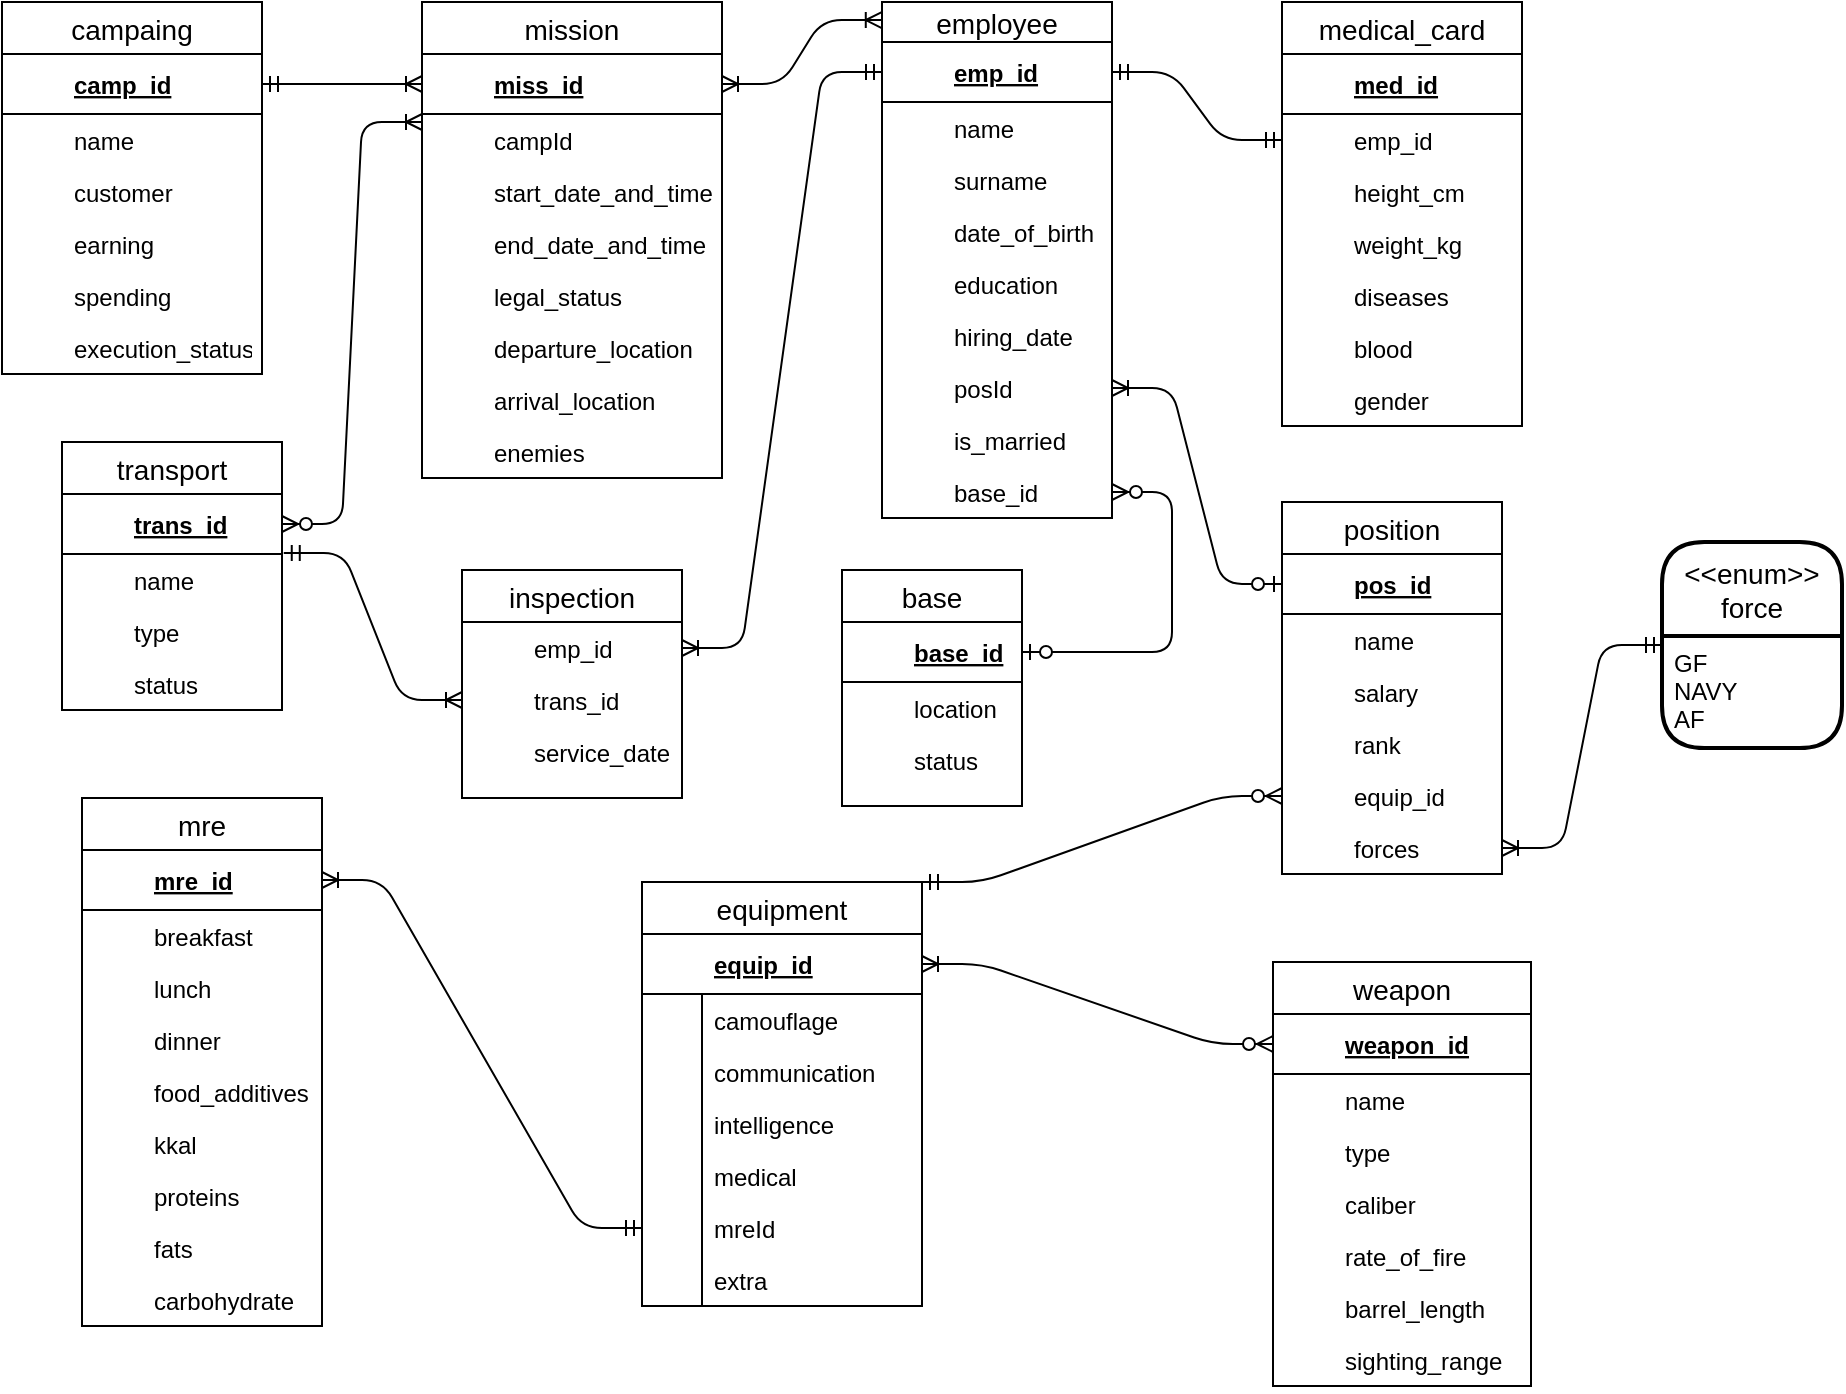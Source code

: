 <mxfile version="13.6.5">
    <diagram id="6hGFLwfOUW9BJ-s0fimq" name="main">
        <mxGraphModel dx="992" dy="577" grid="1" gridSize="10" guides="1" tooltips="1" connect="1" arrows="1" fold="1" page="1" pageScale="1" pageWidth="1169" pageHeight="827" math="0" shadow="0">
            <root>
                <mxCell id="0"/>
                <mxCell id="1" parent="0"/>
                <mxCell id="208" value="" style="edgeStyle=entityRelationEdgeStyle;fontSize=12;html=1;endArrow=ERmandOne;startArrow=ERmandOne;" parent="1" source="3" target="373" edge="1">
                    <mxGeometry width="100" height="100" relative="1" as="geometry">
                        <mxPoint x="800" y="-176" as="sourcePoint"/>
                        <mxPoint x="900" y="-276" as="targetPoint"/>
                    </mxGeometry>
                </mxCell>
                <mxCell id="317" value="" style="edgeStyle=entityRelationEdgeStyle;fontSize=12;html=1;endArrow=ERzeroToMany;startArrow=ERzeroToOne;" parent="1" source="138" target="31" edge="1">
                    <mxGeometry width="100" height="100" relative="1" as="geometry">
                        <mxPoint x="820" y="416" as="sourcePoint"/>
                        <mxPoint x="920" y="316" as="targetPoint"/>
                    </mxGeometry>
                </mxCell>
                <mxCell id="318" value="" style="edgeStyle=entityRelationEdgeStyle;fontSize=12;html=1;endArrow=ERoneToMany;startArrow=ERzeroToOne;" parent="1" source="196" target="25" edge="1">
                    <mxGeometry width="100" height="100" relative="1" as="geometry">
                        <mxPoint x="1000" y="350" as="sourcePoint"/>
                        <mxPoint x="1100" y="250" as="targetPoint"/>
                    </mxGeometry>
                </mxCell>
                <mxCell id="324" value="" style="edgeStyle=entityRelationEdgeStyle;fontSize=12;html=1;endArrow=ERoneToMany;startArrow=ERmandOne;" parent="1" source="396" target="81" edge="1">
                    <mxGeometry width="100" height="100" relative="1" as="geometry">
                        <mxPoint x="640" y="460" as="sourcePoint"/>
                        <mxPoint x="730" y="300" as="targetPoint"/>
                    </mxGeometry>
                </mxCell>
                <mxCell id="342" value="" style="edgeStyle=entityRelationEdgeStyle;fontSize=12;html=1;endArrow=ERoneToMany;startArrow=ERmandOne;" parent="1" source="338" target="328" edge="1">
                    <mxGeometry width="100" height="100" relative="1" as="geometry">
                        <mxPoint x="1240" y="620" as="sourcePoint"/>
                        <mxPoint x="1340" y="520" as="targetPoint"/>
                    </mxGeometry>
                </mxCell>
                <mxCell id="351" value="" style="edgeStyle=entityRelationEdgeStyle;fontSize=12;html=1;endArrow=ERoneToMany;startArrow=ERmandOne;" parent="1" source="41" target="149" edge="1">
                    <mxGeometry width="100" height="100" relative="1" as="geometry">
                        <mxPoint x="10" y="197" as="sourcePoint"/>
                        <mxPoint x="20" y="39" as="targetPoint"/>
                    </mxGeometry>
                </mxCell>
                <mxCell id="360" value="" style="edgeStyle=entityRelationEdgeStyle;fontSize=12;html=1;endArrow=ERzeroToMany;startArrow=ERmandOne;exitX=1;exitY=0;exitDx=0;exitDy=0;" parent="1" source="61" target="206" edge="1">
                    <mxGeometry width="100" height="100" relative="1" as="geometry">
                        <mxPoint x="720" y="450" as="sourcePoint"/>
                        <mxPoint x="820" y="350" as="targetPoint"/>
                    </mxGeometry>
                </mxCell>
                <mxCell id="394" value="" style="edgeStyle=entityRelationEdgeStyle;fontSize=12;html=1;endArrow=ERoneToMany;startArrow=ERmandOne;exitX=1.008;exitY=0.984;exitDx=0;exitDy=0;exitPerimeter=0;" parent="1" source="102" target="388" edge="1">
                    <mxGeometry width="100" height="100" relative="1" as="geometry">
                        <mxPoint x="380" y="289" as="sourcePoint"/>
                        <mxPoint x="-200" y="570" as="targetPoint"/>
                    </mxGeometry>
                </mxCell>
                <mxCell id="395" value="" style="edgeStyle=entityRelationEdgeStyle;fontSize=12;html=1;endArrow=ERoneToMany;startArrow=ERmandOne;" parent="1" source="3" target="386" edge="1">
                    <mxGeometry width="100" height="100" relative="1" as="geometry">
                        <mxPoint x="650" y="50" as="sourcePoint"/>
                        <mxPoint x="620" y="310" as="targetPoint"/>
                    </mxGeometry>
                </mxCell>
                <mxCell id="167" value="medical_card" style="swimlane;fontStyle=0;childLayout=stackLayout;horizontal=1;startSize=26;horizontalStack=0;resizeParent=1;resizeParentMax=0;resizeLast=0;collapsible=1;marginBottom=0;align=center;fontSize=14;" parent="1" vertex="1">
                    <mxGeometry x="880" width="120" height="212" as="geometry"/>
                </mxCell>
                <mxCell id="168" value="med_id" style="shape=partialRectangle;top=0;left=0;right=0;bottom=1;align=left;verticalAlign=middle;fillColor=none;spacingLeft=34;spacingRight=4;overflow=hidden;rotatable=0;points=[[0,0.5],[1,0.5]];portConstraint=eastwest;dropTarget=0;fontStyle=5;fontSize=12;" parent="167" vertex="1">
                    <mxGeometry y="26" width="120" height="30" as="geometry"/>
                </mxCell>
                <mxCell id="373" value="emp_id" style="shape=partialRectangle;top=0;left=0;right=0;bottom=0;align=left;verticalAlign=top;fillColor=none;spacingLeft=34;spacingRight=4;overflow=hidden;rotatable=0;points=[[0,0.5],[1,0.5]];portConstraint=eastwest;dropTarget=0;fontSize=12;" parent="167" vertex="1">
                    <mxGeometry y="56" width="120" height="26" as="geometry"/>
                </mxCell>
                <mxCell id="170" value="height_cm" style="shape=partialRectangle;top=0;left=0;right=0;bottom=0;align=left;verticalAlign=top;fillColor=none;spacingLeft=34;spacingRight=4;overflow=hidden;rotatable=0;points=[[0,0.5],[1,0.5]];portConstraint=eastwest;dropTarget=0;fontSize=12;" parent="167" vertex="1">
                    <mxGeometry y="82" width="120" height="26" as="geometry"/>
                </mxCell>
                <mxCell id="172" value="weight_kg" style="shape=partialRectangle;top=0;left=0;right=0;bottom=0;align=left;verticalAlign=top;fillColor=none;spacingLeft=34;spacingRight=4;overflow=hidden;rotatable=0;points=[[0,0.5],[1,0.5]];portConstraint=eastwest;dropTarget=0;fontSize=12;" parent="167" vertex="1">
                    <mxGeometry y="108" width="120" height="26" as="geometry"/>
                </mxCell>
                <mxCell id="174" value="diseases" style="shape=partialRectangle;top=0;left=0;right=0;bottom=0;align=left;verticalAlign=top;fillColor=none;spacingLeft=34;spacingRight=4;overflow=hidden;rotatable=0;points=[[0,0.5],[1,0.5]];portConstraint=eastwest;dropTarget=0;fontSize=12;" parent="167" vertex="1">
                    <mxGeometry y="134" width="120" height="26" as="geometry"/>
                </mxCell>
                <mxCell id="189" value="blood" style="shape=partialRectangle;top=0;left=0;right=0;bottom=0;align=left;verticalAlign=top;fillColor=none;spacingLeft=34;spacingRight=4;overflow=hidden;rotatable=0;points=[[0,0.5],[1,0.5]];portConstraint=eastwest;dropTarget=0;fontSize=12;" parent="167" vertex="1">
                    <mxGeometry y="160" width="120" height="26" as="geometry"/>
                </mxCell>
                <mxCell id="293" value="gender" style="shape=partialRectangle;top=0;left=0;right=0;bottom=0;align=left;verticalAlign=top;fillColor=none;spacingLeft=34;spacingRight=4;overflow=hidden;rotatable=0;points=[[0,0.5],[1,0.5]];portConstraint=eastwest;dropTarget=0;fontSize=12;" parent="167" vertex="1">
                    <mxGeometry y="186" width="120" height="26" as="geometry"/>
                </mxCell>
                <mxCell id="2" value="employee" style="swimlane;fontStyle=0;childLayout=stackLayout;horizontal=1;startSize=20;horizontalStack=0;resizeParent=1;resizeParentMax=0;resizeLast=0;collapsible=1;marginBottom=0;align=center;fontSize=14;" parent="1" vertex="1">
                    <mxGeometry x="680" width="115" height="258" as="geometry">
                        <mxRectangle x="40" y="40" width="90" height="26" as="alternateBounds"/>
                    </mxGeometry>
                </mxCell>
                <mxCell id="3" value="emp_id" style="shape=partialRectangle;top=0;left=0;right=0;bottom=1;align=left;verticalAlign=middle;fillColor=none;spacingLeft=34;spacingRight=4;overflow=hidden;rotatable=0;points=[[0,0.5],[1,0.5]];portConstraint=eastwest;dropTarget=0;fontStyle=5;fontSize=12;" parent="2" vertex="1">
                    <mxGeometry y="20" width="115" height="30" as="geometry"/>
                </mxCell>
                <mxCell id="5" value="name" style="shape=partialRectangle;top=0;left=0;right=0;bottom=0;align=left;verticalAlign=top;fillColor=none;spacingLeft=34;spacingRight=4;overflow=hidden;rotatable=0;points=[[0,0.5],[1,0.5]];portConstraint=eastwest;dropTarget=0;fontSize=12;" parent="2" vertex="1">
                    <mxGeometry y="50" width="115" height="26" as="geometry"/>
                </mxCell>
                <mxCell id="7" value="surname" style="shape=partialRectangle;top=0;left=0;right=0;bottom=0;align=left;verticalAlign=top;fillColor=none;spacingLeft=34;spacingRight=4;overflow=hidden;rotatable=0;points=[[0,0.5],[1,0.5]];portConstraint=eastwest;dropTarget=0;fontSize=12;" parent="2" vertex="1">
                    <mxGeometry y="76" width="115" height="26" as="geometry"/>
                </mxCell>
                <mxCell id="9" value="date_of_birth" style="shape=partialRectangle;top=0;left=0;right=0;bottom=0;align=left;verticalAlign=top;fillColor=none;spacingLeft=34;spacingRight=4;overflow=hidden;rotatable=0;points=[[0,0.5],[1,0.5]];portConstraint=eastwest;dropTarget=0;fontSize=12;" parent="2" vertex="1">
                    <mxGeometry y="102" width="115" height="26" as="geometry"/>
                </mxCell>
                <mxCell id="21" value="education" style="shape=partialRectangle;top=0;left=0;right=0;bottom=0;align=left;verticalAlign=top;fillColor=none;spacingLeft=34;spacingRight=4;overflow=hidden;rotatable=0;points=[[0,0.5],[1,0.5]];portConstraint=eastwest;dropTarget=0;fontSize=12;" parent="2" vertex="1">
                    <mxGeometry y="128" width="115" height="26" as="geometry"/>
                </mxCell>
                <mxCell id="23" value="hiring_date" style="shape=partialRectangle;top=0;left=0;right=0;bottom=0;align=left;verticalAlign=top;fillColor=none;spacingLeft=34;spacingRight=4;overflow=hidden;rotatable=0;points=[[0,0.5],[1,0.5]];portConstraint=eastwest;dropTarget=0;fontSize=12;" parent="2" vertex="1">
                    <mxGeometry y="154" width="115" height="26" as="geometry"/>
                </mxCell>
                <mxCell id="25" value="posId" style="shape=partialRectangle;top=0;left=0;right=0;bottom=0;align=left;verticalAlign=top;fillColor=none;spacingLeft=34;spacingRight=4;overflow=hidden;rotatable=0;points=[[0,0.5],[1,0.5]];portConstraint=eastwest;dropTarget=0;fontSize=12;" parent="2" vertex="1">
                    <mxGeometry y="180" width="115" height="26" as="geometry"/>
                </mxCell>
                <mxCell id="29" value="is_married" style="shape=partialRectangle;top=0;left=0;right=0;bottom=0;align=left;verticalAlign=top;fillColor=none;spacingLeft=34;spacingRight=4;overflow=hidden;rotatable=0;points=[[0,0.5],[1,0.5]];portConstraint=eastwest;dropTarget=0;fontSize=12;" parent="2" vertex="1">
                    <mxGeometry y="206" width="115" height="26" as="geometry"/>
                </mxCell>
                <mxCell id="31" value="base_id" style="shape=partialRectangle;top=0;left=0;right=0;bottom=0;align=left;verticalAlign=top;fillColor=none;spacingLeft=34;spacingRight=4;overflow=hidden;rotatable=0;points=[[0,0.5],[1,0.5]];portConstraint=eastwest;dropTarget=0;fontSize=12;" parent="2" vertex="1">
                    <mxGeometry y="232" width="115" height="26" as="geometry"/>
                </mxCell>
                <mxCell id="148" value="mission" style="swimlane;fontStyle=0;childLayout=stackLayout;horizontal=1;startSize=26;horizontalStack=0;resizeParent=1;resizeParentMax=0;resizeLast=0;collapsible=1;marginBottom=0;align=center;fontSize=14;" parent="1" vertex="1">
                    <mxGeometry x="450" width="150" height="238" as="geometry"/>
                </mxCell>
                <mxCell id="149" value="miss_id" style="shape=partialRectangle;top=0;left=0;right=0;bottom=1;align=left;verticalAlign=middle;fillColor=none;spacingLeft=34;spacingRight=4;overflow=hidden;rotatable=0;points=[[0,0.5],[1,0.5]];portConstraint=eastwest;dropTarget=0;fontStyle=5;fontSize=12;" parent="148" vertex="1">
                    <mxGeometry y="26" width="150" height="30" as="geometry"/>
                </mxCell>
                <mxCell id="221" value="campId" style="shape=partialRectangle;top=0;left=0;right=0;bottom=0;align=left;verticalAlign=top;fillColor=none;spacingLeft=34;spacingRight=4;overflow=hidden;rotatable=0;points=[[0,0.5],[1,0.5]];portConstraint=eastwest;dropTarget=0;fontSize=12;" parent="148" vertex="1">
                    <mxGeometry y="56" width="150" height="26" as="geometry"/>
                </mxCell>
                <mxCell id="151" value="start_date_and_time" style="shape=partialRectangle;top=0;left=0;right=0;bottom=0;align=left;verticalAlign=top;fillColor=none;spacingLeft=34;spacingRight=4;overflow=hidden;rotatable=0;points=[[0,0.5],[1,0.5]];portConstraint=eastwest;dropTarget=0;fontSize=12;" parent="148" vertex="1">
                    <mxGeometry y="82" width="150" height="26" as="geometry"/>
                </mxCell>
                <mxCell id="153" value="end_date_and_time" style="shape=partialRectangle;top=0;left=0;right=0;bottom=0;align=left;verticalAlign=top;fillColor=none;spacingLeft=34;spacingRight=4;overflow=hidden;rotatable=0;points=[[0,0.5],[1,0.5]];portConstraint=eastwest;dropTarget=0;fontSize=12;" parent="148" vertex="1">
                    <mxGeometry y="108" width="150" height="26" as="geometry"/>
                </mxCell>
                <mxCell id="161" value="legal_status" style="shape=partialRectangle;top=0;left=0;right=0;bottom=0;align=left;verticalAlign=top;fillColor=none;spacingLeft=34;spacingRight=4;overflow=hidden;rotatable=0;points=[[0,0.5],[1,0.5]];portConstraint=eastwest;dropTarget=0;fontSize=12;" parent="148" vertex="1">
                    <mxGeometry y="134" width="150" height="26" as="geometry"/>
                </mxCell>
                <mxCell id="163" value="departure_location" style="shape=partialRectangle;top=0;left=0;right=0;bottom=0;align=left;verticalAlign=top;fillColor=none;spacingLeft=34;spacingRight=4;overflow=hidden;rotatable=0;points=[[0,0.5],[1,0.5]];portConstraint=eastwest;dropTarget=0;fontSize=12;" parent="148" vertex="1">
                    <mxGeometry y="160" width="150" height="26" as="geometry"/>
                </mxCell>
                <mxCell id="165" value="arrival_location" style="shape=partialRectangle;top=0;left=0;right=0;bottom=0;align=left;verticalAlign=top;fillColor=none;spacingLeft=34;spacingRight=4;overflow=hidden;rotatable=0;points=[[0,0.5],[1,0.5]];portConstraint=eastwest;dropTarget=0;fontSize=12;" parent="148" vertex="1">
                    <mxGeometry y="186" width="150" height="26" as="geometry"/>
                </mxCell>
                <mxCell id="315" value="enemies" style="shape=partialRectangle;top=0;left=0;right=0;bottom=0;align=left;verticalAlign=top;fillColor=none;spacingLeft=34;spacingRight=4;overflow=hidden;rotatable=0;points=[[0,0.5],[1,0.5]];portConstraint=eastwest;dropTarget=0;fontSize=12;" parent="148" vertex="1">
                    <mxGeometry y="212" width="150" height="26" as="geometry"/>
                </mxCell>
                <mxCell id="40" value="campaing" style="swimlane;fontStyle=0;childLayout=stackLayout;horizontal=1;startSize=26;horizontalStack=0;resizeParent=1;resizeParentMax=0;resizeLast=0;collapsible=1;marginBottom=0;align=center;fontSize=14;" parent="1" vertex="1">
                    <mxGeometry x="240" width="130" height="186" as="geometry"/>
                </mxCell>
                <mxCell id="41" value="camp_id" style="shape=partialRectangle;top=0;left=0;right=0;bottom=1;align=left;verticalAlign=middle;fillColor=none;spacingLeft=34;spacingRight=4;overflow=hidden;rotatable=0;points=[[0,0.5],[1,0.5]];portConstraint=eastwest;dropTarget=0;fontStyle=5;fontSize=12;" parent="40" vertex="1">
                    <mxGeometry y="26" width="130" height="30" as="geometry"/>
                </mxCell>
                <mxCell id="43" value="name" style="shape=partialRectangle;top=0;left=0;right=0;bottom=0;align=left;verticalAlign=top;fillColor=none;spacingLeft=34;spacingRight=4;overflow=hidden;rotatable=0;points=[[0,0.5],[1,0.5]];portConstraint=eastwest;dropTarget=0;fontSize=12;" parent="40" vertex="1">
                    <mxGeometry y="56" width="130" height="26" as="geometry"/>
                </mxCell>
                <mxCell id="53" value="customer" style="shape=partialRectangle;top=0;left=0;right=0;bottom=0;align=left;verticalAlign=top;fillColor=none;spacingLeft=34;spacingRight=4;overflow=hidden;rotatable=0;points=[[0,0.5],[1,0.5]];portConstraint=eastwest;dropTarget=0;fontSize=12;" parent="40" vertex="1">
                    <mxGeometry y="82" width="130" height="26" as="geometry"/>
                </mxCell>
                <mxCell id="55" value="earning" style="shape=partialRectangle;top=0;left=0;right=0;bottom=0;align=left;verticalAlign=top;fillColor=none;spacingLeft=34;spacingRight=4;overflow=hidden;rotatable=0;points=[[0,0.5],[1,0.5]];portConstraint=eastwest;dropTarget=0;fontSize=12;" parent="40" vertex="1">
                    <mxGeometry y="108" width="130" height="26" as="geometry"/>
                </mxCell>
                <mxCell id="57" value="spending" style="shape=partialRectangle;top=0;left=0;right=0;bottom=0;align=left;verticalAlign=top;fillColor=none;spacingLeft=34;spacingRight=4;overflow=hidden;rotatable=0;points=[[0,0.5],[1,0.5]];portConstraint=eastwest;dropTarget=0;fontSize=12;" parent="40" vertex="1">
                    <mxGeometry y="134" width="130" height="26" as="geometry"/>
                </mxCell>
                <mxCell id="59" value="execution_status" style="shape=partialRectangle;top=0;left=0;right=0;bottom=0;align=left;verticalAlign=top;fillColor=none;spacingLeft=34;spacingRight=4;overflow=hidden;rotatable=0;points=[[0,0.5],[1,0.5]];portConstraint=eastwest;dropTarget=0;fontSize=12;" parent="40" vertex="1">
                    <mxGeometry y="160" width="130" height="26" as="geometry"/>
                </mxCell>
                <mxCell id="101" value="transport" style="swimlane;fontStyle=0;childLayout=stackLayout;horizontal=1;startSize=26;horizontalStack=0;resizeParent=1;resizeParentMax=0;resizeLast=0;collapsible=1;marginBottom=0;align=center;fontSize=14;" parent="1" vertex="1">
                    <mxGeometry x="270" y="220" width="110" height="134" as="geometry"/>
                </mxCell>
                <mxCell id="102" value="trans_id" style="shape=partialRectangle;top=0;left=0;right=0;bottom=1;align=left;verticalAlign=middle;fillColor=none;spacingLeft=34;spacingRight=4;overflow=hidden;rotatable=0;points=[[0,0.5],[1,0.5]];portConstraint=eastwest;dropTarget=0;fontStyle=5;fontSize=12;" parent="101" vertex="1">
                    <mxGeometry y="26" width="110" height="30" as="geometry"/>
                </mxCell>
                <mxCell id="104" value="name" style="shape=partialRectangle;top=0;left=0;right=0;bottom=0;align=left;verticalAlign=top;fillColor=none;spacingLeft=34;spacingRight=4;overflow=hidden;rotatable=0;points=[[0,0.5],[1,0.5]];portConstraint=eastwest;dropTarget=0;fontSize=12;" parent="101" vertex="1">
                    <mxGeometry y="56" width="110" height="26" as="geometry"/>
                </mxCell>
                <mxCell id="106" value="type" style="shape=partialRectangle;top=0;left=0;right=0;bottom=0;align=left;verticalAlign=top;fillColor=none;spacingLeft=34;spacingRight=4;overflow=hidden;rotatable=0;points=[[0,0.5],[1,0.5]];portConstraint=eastwest;dropTarget=0;fontSize=12;" parent="101" vertex="1">
                    <mxGeometry y="82" width="110" height="26" as="geometry"/>
                </mxCell>
                <mxCell id="114" value="status" style="shape=partialRectangle;top=0;left=0;right=0;bottom=0;align=left;verticalAlign=top;fillColor=none;spacingLeft=34;spacingRight=4;overflow=hidden;rotatable=0;points=[[0,0.5],[1,0.5]];portConstraint=eastwest;dropTarget=0;fontSize=12;" parent="101" vertex="1">
                    <mxGeometry y="108" width="110" height="26" as="geometry"/>
                </mxCell>
                <mxCell id="195" value="position" style="swimlane;fontStyle=0;childLayout=stackLayout;horizontal=1;startSize=26;horizontalStack=0;resizeParent=1;resizeParentMax=0;resizeLast=0;collapsible=1;marginBottom=0;align=center;fontSize=14;" parent="1" vertex="1">
                    <mxGeometry x="880" y="250" width="110" height="186" as="geometry"/>
                </mxCell>
                <mxCell id="196" value="pos_id" style="shape=partialRectangle;top=0;left=0;right=0;bottom=1;align=left;verticalAlign=middle;fillColor=none;spacingLeft=34;spacingRight=4;overflow=hidden;rotatable=0;points=[[0,0.5],[1,0.5]];portConstraint=eastwest;dropTarget=0;fontStyle=5;fontSize=12;" parent="195" vertex="1">
                    <mxGeometry y="26" width="110" height="30" as="geometry"/>
                </mxCell>
                <mxCell id="198" value="name       " style="shape=partialRectangle;top=0;left=0;right=0;bottom=0;align=left;verticalAlign=top;fillColor=none;spacingLeft=34;spacingRight=4;overflow=hidden;rotatable=0;points=[[0,0.5],[1,0.5]];portConstraint=eastwest;dropTarget=0;fontSize=12;" parent="195" vertex="1">
                    <mxGeometry y="56" width="110" height="26" as="geometry"/>
                </mxCell>
                <mxCell id="200" value="salary" style="shape=partialRectangle;top=0;left=0;right=0;bottom=0;align=left;verticalAlign=top;fillColor=none;spacingLeft=34;spacingRight=4;overflow=hidden;rotatable=0;points=[[0,0.5],[1,0.5]];portConstraint=eastwest;dropTarget=0;fontSize=12;" parent="195" vertex="1">
                    <mxGeometry y="82" width="110" height="26" as="geometry"/>
                </mxCell>
                <mxCell id="202" value="rank" style="shape=partialRectangle;top=0;left=0;right=0;bottom=0;align=left;verticalAlign=top;fillColor=none;spacingLeft=34;spacingRight=4;overflow=hidden;rotatable=0;points=[[0,0.5],[1,0.5]];portConstraint=eastwest;dropTarget=0;fontSize=12;" parent="195" vertex="1">
                    <mxGeometry y="108" width="110" height="26" as="geometry"/>
                </mxCell>
                <mxCell id="206" value="equip_id" style="shape=partialRectangle;top=0;left=0;right=0;bottom=0;align=left;verticalAlign=top;fillColor=none;spacingLeft=34;spacingRight=4;overflow=hidden;rotatable=0;points=[[0,0.5],[1,0.5]];portConstraint=eastwest;dropTarget=0;fontSize=12;" parent="195" vertex="1">
                    <mxGeometry y="134" width="110" height="26" as="geometry"/>
                </mxCell>
                <mxCell id="328" value="forces" style="shape=partialRectangle;top=0;left=0;right=0;bottom=0;align=left;verticalAlign=top;fillColor=none;spacingLeft=34;spacingRight=4;overflow=hidden;rotatable=0;points=[[0,0.5],[1,0.5]];portConstraint=eastwest;dropTarget=0;fontSize=12;" parent="195" vertex="1">
                    <mxGeometry y="160" width="110" height="26" as="geometry"/>
                </mxCell>
                <mxCell id="338" value="&lt;&lt;enum&gt;&gt; &#10;force" style="swimlane;childLayout=stackLayout;horizontal=1;startSize=47;horizontalStack=0;rounded=1;fontSize=14;fontStyle=0;strokeWidth=2;resizeParent=0;resizeLast=1;shadow=0;dashed=0;align=center;" parent="1" vertex="1">
                    <mxGeometry x="1070" y="270" width="90" height="103" as="geometry"/>
                </mxCell>
                <mxCell id="339" value="GF&#10;NAVY&#10;AF" style="align=left;strokeColor=none;fillColor=none;spacingLeft=4;fontSize=12;verticalAlign=top;resizable=0;rotatable=0;part=1;" parent="338" vertex="1">
                    <mxGeometry y="47" width="90" height="56" as="geometry"/>
                </mxCell>
                <mxCell id="137" value="base" style="swimlane;fontStyle=0;childLayout=stackLayout;horizontal=1;startSize=26;horizontalStack=0;resizeParent=1;resizeParentMax=0;resizeLast=0;collapsible=1;marginBottom=0;align=center;fontSize=14;" parent="1" vertex="1">
                    <mxGeometry x="660" y="284" width="90" height="118" as="geometry"/>
                </mxCell>
                <mxCell id="138" value="base_id" style="shape=partialRectangle;top=0;left=0;right=0;bottom=1;align=left;verticalAlign=middle;fillColor=none;spacingLeft=34;spacingRight=4;overflow=hidden;rotatable=0;points=[[0,0.5],[1,0.5]];portConstraint=eastwest;dropTarget=0;fontStyle=5;fontSize=12;" parent="137" vertex="1">
                    <mxGeometry y="26" width="90" height="30" as="geometry"/>
                </mxCell>
                <mxCell id="140" value="location    " style="shape=partialRectangle;top=0;left=0;right=0;bottom=0;align=left;verticalAlign=top;fillColor=none;spacingLeft=34;spacingRight=4;overflow=hidden;rotatable=0;points=[[0,0.5],[1,0.5]];portConstraint=eastwest;dropTarget=0;fontSize=12;" parent="137" vertex="1">
                    <mxGeometry y="56" width="90" height="26" as="geometry"/>
                </mxCell>
                <mxCell id="144" value="status           " style="shape=partialRectangle;top=0;left=0;right=0;bottom=0;align=left;verticalAlign=top;fillColor=none;spacingLeft=34;spacingRight=4;overflow=hidden;rotatable=0;points=[[0,0.5],[1,0.5]];portConstraint=eastwest;dropTarget=0;fontSize=12;" parent="137" vertex="1">
                    <mxGeometry y="82" width="90" height="26" as="geometry"/>
                </mxCell>
                <mxCell id="146" value="" style="shape=partialRectangle;top=0;left=0;right=0;bottom=0;align=left;verticalAlign=top;fillColor=none;spacingLeft=34;spacingRight=4;overflow=hidden;rotatable=0;points=[[0,0.5],[1,0.5]];portConstraint=eastwest;dropTarget=0;fontSize=12;" parent="137" vertex="1">
                    <mxGeometry y="108" width="90" height="10" as="geometry"/>
                </mxCell>
                <mxCell id="383" value="inspection" style="swimlane;fontStyle=0;childLayout=stackLayout;horizontal=1;startSize=26;horizontalStack=0;resizeParent=1;resizeParentMax=0;resizeLast=0;collapsible=1;marginBottom=0;align=center;fontSize=14;" parent="1" vertex="1">
                    <mxGeometry x="470" y="284" width="110" height="114" as="geometry"/>
                </mxCell>
                <mxCell id="386" value="emp_id" style="shape=partialRectangle;top=0;left=0;right=0;bottom=0;align=left;verticalAlign=top;fillColor=none;spacingLeft=34;spacingRight=4;overflow=hidden;rotatable=0;points=[[0,0.5],[1,0.5]];portConstraint=eastwest;dropTarget=0;fontSize=12;" parent="383" vertex="1">
                    <mxGeometry y="26" width="110" height="26" as="geometry"/>
                </mxCell>
                <mxCell id="388" value="trans_id" style="shape=partialRectangle;top=0;left=0;right=0;bottom=0;align=left;verticalAlign=top;fillColor=none;spacingLeft=34;spacingRight=4;overflow=hidden;rotatable=0;points=[[0,0.5],[1,0.5]];portConstraint=eastwest;dropTarget=0;fontSize=12;" parent="383" vertex="1">
                    <mxGeometry y="52" width="110" height="26" as="geometry"/>
                </mxCell>
                <mxCell id="390" value="service_date" style="shape=partialRectangle;top=0;left=0;right=0;bottom=0;align=left;verticalAlign=top;fillColor=none;spacingLeft=34;spacingRight=4;overflow=hidden;rotatable=0;points=[[0,0.5],[1,0.5]];portConstraint=eastwest;dropTarget=0;fontSize=12;" parent="383" vertex="1">
                    <mxGeometry y="78" width="110" height="26" as="geometry"/>
                </mxCell>
                <mxCell id="392" value="" style="shape=partialRectangle;top=0;left=0;right=0;bottom=0;align=left;verticalAlign=top;fillColor=none;spacingLeft=34;spacingRight=4;overflow=hidden;rotatable=0;points=[[0,0.5],[1,0.5]];portConstraint=eastwest;dropTarget=0;fontSize=12;" parent="383" vertex="1">
                    <mxGeometry y="104" width="110" height="10" as="geometry"/>
                </mxCell>
                <mxCell id="61" value="equipment" style="swimlane;fontStyle=0;childLayout=stackLayout;horizontal=1;startSize=26;horizontalStack=0;resizeParent=1;resizeParentMax=0;resizeLast=0;collapsible=1;marginBottom=0;align=center;fontSize=14;" parent="1" vertex="1">
                    <mxGeometry x="560" y="440" width="140" height="212" as="geometry"/>
                </mxCell>
                <mxCell id="62" value="equip_id" style="shape=partialRectangle;top=0;left=0;right=0;bottom=1;align=left;verticalAlign=middle;fillColor=none;spacingLeft=34;spacingRight=4;overflow=hidden;rotatable=0;points=[[0,0.5],[1,0.5]];portConstraint=eastwest;dropTarget=0;fontStyle=5;fontSize=12;" parent="61" vertex="1">
                    <mxGeometry y="26" width="140" height="30" as="geometry"/>
                </mxCell>
                <mxCell id="64" value="camouflage" style="shape=partialRectangle;top=0;left=0;right=0;bottom=0;align=left;verticalAlign=top;fillColor=none;spacingLeft=34;spacingRight=4;overflow=hidden;rotatable=0;points=[[0,0.5],[1,0.5]];portConstraint=eastwest;dropTarget=0;fontSize=12;" parent="61" vertex="1">
                    <mxGeometry y="56" width="140" height="26" as="geometry"/>
                </mxCell>
                <mxCell id="65" value="" style="shape=partialRectangle;top=0;left=0;bottom=0;fillColor=none;align=left;verticalAlign=top;spacingLeft=4;spacingRight=4;overflow=hidden;rotatable=0;points=[];portConstraint=eastwest;part=1;fontSize=12;" parent="64" vertex="1" connectable="0">
                    <mxGeometry width="30" height="26" as="geometry"/>
                </mxCell>
                <mxCell id="66" value="communication" style="shape=partialRectangle;top=0;left=0;right=0;bottom=0;align=left;verticalAlign=top;fillColor=none;spacingLeft=34;spacingRight=4;overflow=hidden;rotatable=0;points=[[0,0.5],[1,0.5]];portConstraint=eastwest;dropTarget=0;fontSize=12;" parent="61" vertex="1">
                    <mxGeometry y="82" width="140" height="26" as="geometry"/>
                </mxCell>
                <mxCell id="67" value="" style="shape=partialRectangle;top=0;left=0;bottom=0;fillColor=none;align=left;verticalAlign=top;spacingLeft=4;spacingRight=4;overflow=hidden;rotatable=0;points=[];portConstraint=eastwest;part=1;fontSize=12;" parent="66" vertex="1" connectable="0">
                    <mxGeometry width="30" height="26" as="geometry"/>
                </mxCell>
                <mxCell id="68" value="intelligence         " style="shape=partialRectangle;top=0;left=0;right=0;bottom=0;align=left;verticalAlign=top;fillColor=none;spacingLeft=34;spacingRight=4;overflow=hidden;rotatable=0;points=[[0,0.5],[1,0.5]];portConstraint=eastwest;dropTarget=0;fontSize=12;" parent="61" vertex="1">
                    <mxGeometry y="108" width="140" height="26" as="geometry"/>
                </mxCell>
                <mxCell id="69" value="" style="shape=partialRectangle;top=0;left=0;bottom=0;fillColor=none;align=left;verticalAlign=top;spacingLeft=4;spacingRight=4;overflow=hidden;rotatable=0;points=[];portConstraint=eastwest;part=1;fontSize=12;" parent="68" vertex="1" connectable="0">
                    <mxGeometry width="30" height="26" as="geometry"/>
                </mxCell>
                <mxCell id="72" value="medical     " style="shape=partialRectangle;top=0;left=0;right=0;bottom=0;align=left;verticalAlign=top;fillColor=none;spacingLeft=34;spacingRight=4;overflow=hidden;rotatable=0;points=[[0,0.5],[1,0.5]];portConstraint=eastwest;dropTarget=0;fontSize=12;" parent="61" vertex="1">
                    <mxGeometry y="134" width="140" height="26" as="geometry"/>
                </mxCell>
                <mxCell id="73" value="" style="shape=partialRectangle;top=0;left=0;bottom=0;fillColor=none;align=left;verticalAlign=top;spacingLeft=4;spacingRight=4;overflow=hidden;rotatable=0;points=[];portConstraint=eastwest;part=1;fontSize=12;" parent="72" vertex="1" connectable="0">
                    <mxGeometry width="30" height="26" as="geometry"/>
                </mxCell>
                <mxCell id="396" value="mreId     " style="shape=partialRectangle;top=0;left=0;right=0;bottom=0;align=left;verticalAlign=top;fillColor=none;spacingLeft=34;spacingRight=4;overflow=hidden;rotatable=0;points=[[0,0.5],[1,0.5]];portConstraint=eastwest;dropTarget=0;fontSize=12;" parent="61" vertex="1">
                    <mxGeometry y="160" width="140" height="26" as="geometry"/>
                </mxCell>
                <mxCell id="397" value="" style="shape=partialRectangle;top=0;left=0;bottom=0;fillColor=none;align=left;verticalAlign=top;spacingLeft=4;spacingRight=4;overflow=hidden;rotatable=0;points=[];portConstraint=eastwest;part=1;fontSize=12;" parent="396" vertex="1" connectable="0">
                    <mxGeometry width="30" height="26" as="geometry"/>
                </mxCell>
                <mxCell id="78" value="extra  " style="shape=partialRectangle;top=0;left=0;right=0;bottom=0;align=left;verticalAlign=top;fillColor=none;spacingLeft=34;spacingRight=4;overflow=hidden;rotatable=0;points=[[0,0.5],[1,0.5]];portConstraint=eastwest;dropTarget=0;fontSize=12;" parent="61" vertex="1">
                    <mxGeometry y="186" width="140" height="26" as="geometry"/>
                </mxCell>
                <mxCell id="79" value="" style="shape=partialRectangle;top=0;left=0;bottom=0;fillColor=none;align=left;verticalAlign=top;spacingLeft=4;spacingRight=4;overflow=hidden;rotatable=0;points=[];portConstraint=eastwest;part=1;fontSize=12;" parent="78" vertex="1" connectable="0">
                    <mxGeometry width="30" height="26" as="geometry"/>
                </mxCell>
                <mxCell id="118" value="weapon" style="swimlane;fontStyle=0;childLayout=stackLayout;horizontal=1;startSize=26;horizontalStack=0;resizeParent=1;resizeParentMax=0;resizeLast=0;collapsible=1;marginBottom=0;align=center;fontSize=14;" parent="1" vertex="1">
                    <mxGeometry x="875.5" y="480" width="129" height="212" as="geometry"/>
                </mxCell>
                <mxCell id="119" value="weapon_id" style="shape=partialRectangle;top=0;left=0;right=0;bottom=1;align=left;verticalAlign=middle;fillColor=none;spacingLeft=34;spacingRight=4;overflow=hidden;rotatable=0;points=[[0,0.5],[1,0.5]];portConstraint=eastwest;dropTarget=0;fontStyle=5;fontSize=12;" parent="118" vertex="1">
                    <mxGeometry y="26" width="129" height="30" as="geometry"/>
                </mxCell>
                <mxCell id="121" value="name" style="shape=partialRectangle;top=0;left=0;right=0;bottom=0;align=left;verticalAlign=top;fillColor=none;spacingLeft=34;spacingRight=4;overflow=hidden;rotatable=0;points=[[0,0.5],[1,0.5]];portConstraint=eastwest;dropTarget=0;fontSize=12;" parent="118" vertex="1">
                    <mxGeometry y="56" width="129" height="26" as="geometry"/>
                </mxCell>
                <mxCell id="123" value="type" style="shape=partialRectangle;top=0;left=0;right=0;bottom=0;align=left;verticalAlign=top;fillColor=none;spacingLeft=34;spacingRight=4;overflow=hidden;rotatable=0;points=[[0,0.5],[1,0.5]];portConstraint=eastwest;dropTarget=0;fontSize=12;" parent="118" vertex="1">
                    <mxGeometry y="82" width="129" height="26" as="geometry"/>
                </mxCell>
                <mxCell id="125" value="caliber" style="shape=partialRectangle;top=0;left=0;right=0;bottom=0;align=left;verticalAlign=top;fillColor=none;spacingLeft=34;spacingRight=4;overflow=hidden;rotatable=0;points=[[0,0.5],[1,0.5]];portConstraint=eastwest;dropTarget=0;fontSize=12;" parent="118" vertex="1">
                    <mxGeometry y="108" width="129" height="26" as="geometry"/>
                </mxCell>
                <mxCell id="129" value="rate_of_fire" style="shape=partialRectangle;top=0;left=0;right=0;bottom=0;align=left;verticalAlign=top;fillColor=none;spacingLeft=34;spacingRight=4;overflow=hidden;rotatable=0;points=[[0,0.5],[1,0.5]];portConstraint=eastwest;dropTarget=0;fontSize=12;" parent="118" vertex="1">
                    <mxGeometry y="134" width="129" height="26" as="geometry"/>
                </mxCell>
                <mxCell id="131" value="barrel_length" style="shape=partialRectangle;top=0;left=0;right=0;bottom=0;align=left;verticalAlign=top;fillColor=none;spacingLeft=34;spacingRight=4;overflow=hidden;rotatable=0;points=[[0,0.5],[1,0.5]];portConstraint=eastwest;dropTarget=0;fontSize=12;" parent="118" vertex="1">
                    <mxGeometry y="160" width="129" height="26" as="geometry"/>
                </mxCell>
                <mxCell id="133" value="sighting_range" style="shape=partialRectangle;top=0;left=0;right=0;bottom=0;align=left;verticalAlign=top;fillColor=none;spacingLeft=34;spacingRight=4;overflow=hidden;rotatable=0;points=[[0,0.5],[1,0.5]];portConstraint=eastwest;dropTarget=0;fontSize=12;" parent="118" vertex="1">
                    <mxGeometry y="186" width="129" height="26" as="geometry"/>
                </mxCell>
                <mxCell id="80" value="mre" style="swimlane;fontStyle=0;childLayout=stackLayout;horizontal=1;startSize=26;horizontalStack=0;resizeParent=1;resizeParentMax=0;resizeLast=0;collapsible=1;marginBottom=0;align=center;fontSize=14;" parent="1" vertex="1">
                    <mxGeometry x="280" y="398" width="120" height="264" as="geometry"/>
                </mxCell>
                <mxCell id="81" value="mre_id" style="shape=partialRectangle;top=0;left=0;right=0;bottom=1;align=left;verticalAlign=middle;fillColor=none;spacingLeft=34;spacingRight=4;overflow=hidden;rotatable=0;points=[[0,0.5],[1,0.5]];portConstraint=eastwest;dropTarget=0;fontStyle=5;fontSize=12;" parent="80" vertex="1">
                    <mxGeometry y="26" width="120" height="30" as="geometry"/>
                </mxCell>
                <mxCell id="83" value="breakfast                       " style="shape=partialRectangle;top=0;left=0;right=0;bottom=0;align=left;verticalAlign=top;fillColor=none;spacingLeft=34;spacingRight=4;overflow=hidden;rotatable=0;points=[[0,0.5],[1,0.5]];portConstraint=eastwest;dropTarget=0;fontSize=12;" parent="80" vertex="1">
                    <mxGeometry y="56" width="120" height="26" as="geometry"/>
                </mxCell>
                <mxCell id="85" value="lunch                             " style="shape=partialRectangle;top=0;left=0;right=0;bottom=0;align=left;verticalAlign=top;fillColor=none;spacingLeft=34;spacingRight=4;overflow=hidden;rotatable=0;points=[[0,0.5],[1,0.5]];portConstraint=eastwest;dropTarget=0;fontSize=12;" parent="80" vertex="1">
                    <mxGeometry y="82" width="120" height="26" as="geometry"/>
                </mxCell>
                <mxCell id="87" value="dinner                            " style="shape=partialRectangle;top=0;left=0;right=0;bottom=0;align=left;verticalAlign=top;fillColor=none;spacingLeft=34;spacingRight=4;overflow=hidden;rotatable=0;points=[[0,0.5],[1,0.5]];portConstraint=eastwest;dropTarget=0;fontSize=12;" parent="80" vertex="1">
                    <mxGeometry y="108" width="120" height="26" as="geometry"/>
                </mxCell>
                <mxCell id="91" value="food_additives                " style="shape=partialRectangle;top=0;left=0;right=0;bottom=0;align=left;verticalAlign=top;fillColor=none;spacingLeft=34;spacingRight=4;overflow=hidden;rotatable=0;points=[[0,0.5],[1,0.5]];portConstraint=eastwest;dropTarget=0;fontSize=12;" parent="80" vertex="1">
                    <mxGeometry y="134" width="120" height="26" as="geometry"/>
                </mxCell>
                <mxCell id="93" value="kkal                     " style="shape=partialRectangle;top=0;left=0;right=0;bottom=0;align=left;verticalAlign=top;fillColor=none;spacingLeft=34;spacingRight=4;overflow=hidden;rotatable=0;points=[[0,0.5],[1,0.5]];portConstraint=eastwest;dropTarget=0;fontSize=12;" parent="80" vertex="1">
                    <mxGeometry y="160" width="120" height="26" as="geometry"/>
                </mxCell>
                <mxCell id="95" value="proteins" style="shape=partialRectangle;top=0;left=0;right=0;bottom=0;align=left;verticalAlign=top;fillColor=none;spacingLeft=34;spacingRight=4;overflow=hidden;rotatable=0;points=[[0,0.5],[1,0.5]];portConstraint=eastwest;dropTarget=0;fontSize=12;" parent="80" vertex="1">
                    <mxGeometry y="186" width="120" height="26" as="geometry"/>
                </mxCell>
                <mxCell id="97" value="fats" style="shape=partialRectangle;top=0;left=0;right=0;bottom=0;align=left;verticalAlign=top;fillColor=none;spacingLeft=34;spacingRight=4;overflow=hidden;rotatable=0;points=[[0,0.5],[1,0.5]];portConstraint=eastwest;dropTarget=0;fontSize=12;" parent="80" vertex="1">
                    <mxGeometry y="212" width="120" height="26" as="geometry"/>
                </mxCell>
                <mxCell id="99" value="carbohydrate" style="shape=partialRectangle;top=0;left=0;right=0;bottom=0;align=left;verticalAlign=top;fillColor=none;spacingLeft=34;spacingRight=4;overflow=hidden;rotatable=0;points=[[0,0.5],[1,0.5]];portConstraint=eastwest;dropTarget=0;fontSize=12;" parent="80" vertex="1">
                    <mxGeometry y="238" width="120" height="26" as="geometry"/>
                </mxCell>
                <mxCell id="398" value="" style="edgeStyle=entityRelationEdgeStyle;fontSize=12;html=1;endArrow=ERoneToMany;startArrow=ERzeroToMany;" parent="1" source="119" target="62" edge="1">
                    <mxGeometry width="100" height="100" relative="1" as="geometry">
                        <mxPoint x="680" y="450" as="sourcePoint"/>
                        <mxPoint x="790" y="480" as="targetPoint"/>
                    </mxGeometry>
                </mxCell>
                <mxCell id="405" value="" style="edgeStyle=entityRelationEdgeStyle;fontSize=12;html=1;endArrow=ERoneToMany;startArrow=ERzeroToMany;entryX=0;entryY=0.154;entryDx=0;entryDy=0;entryPerimeter=0;" parent="1" source="102" target="221" edge="1">
                    <mxGeometry width="100" height="100" relative="1" as="geometry">
                        <mxPoint x="410" y="210" as="sourcePoint"/>
                        <mxPoint x="630" y="90" as="targetPoint"/>
                    </mxGeometry>
                </mxCell>
                <mxCell id="409" value="" style="edgeStyle=entityRelationEdgeStyle;fontSize=12;html=1;endArrow=ERoneToMany;startArrow=ERoneToMany;exitX=1;exitY=0.5;exitDx=0;exitDy=0;entryX=-0.001;entryY=0.035;entryDx=0;entryDy=0;entryPerimeter=0;" parent="1" source="149" target="2" edge="1">
                    <mxGeometry width="100" height="100" relative="1" as="geometry">
                        <mxPoint x="530" y="190" as="sourcePoint"/>
                        <mxPoint x="647" y="-10" as="targetPoint"/>
                    </mxGeometry>
                </mxCell>
            </root>
        </mxGraphModel>
    </diagram>
</mxfile>